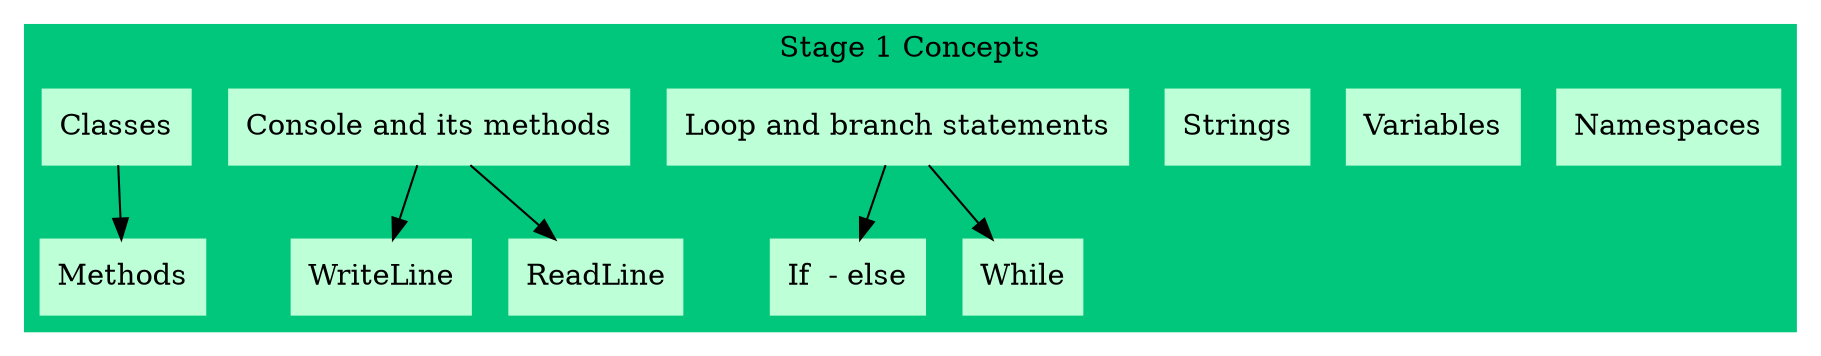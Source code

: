 
digraph ConceptsMap {

	subgraph cluster_0 {
		style=filled;
		color="#00c77b";
        
		node [style = filled color = "#bdffd7" shape = box] Namespaces;
        node [] Variables;
		node [] Strings;
        node [] "Loop and branch statements";
		node [] "Console and its methods";
        node [] Classes;

        Classes -> Methods;
		"Console and its methods" -> "WriteLine";
		"Console and its methods" -> "ReadLine";

		"Loop and branch statements" -> "If  - else"
		"Loop and branch statements" -> "While";
		
		label = "Stage 1 Concepts";
	}

}